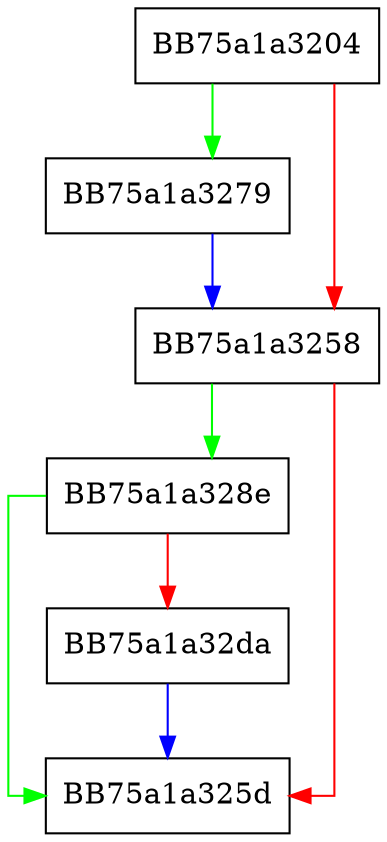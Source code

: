digraph MpSetAttribute {
  node [shape="box"];
  graph [splines=ortho];
  BB75a1a3204 -> BB75a1a3279 [color="green"];
  BB75a1a3204 -> BB75a1a3258 [color="red"];
  BB75a1a3258 -> BB75a1a328e [color="green"];
  BB75a1a3258 -> BB75a1a325d [color="red"];
  BB75a1a3279 -> BB75a1a3258 [color="blue"];
  BB75a1a328e -> BB75a1a325d [color="green"];
  BB75a1a328e -> BB75a1a32da [color="red"];
  BB75a1a32da -> BB75a1a325d [color="blue"];
}